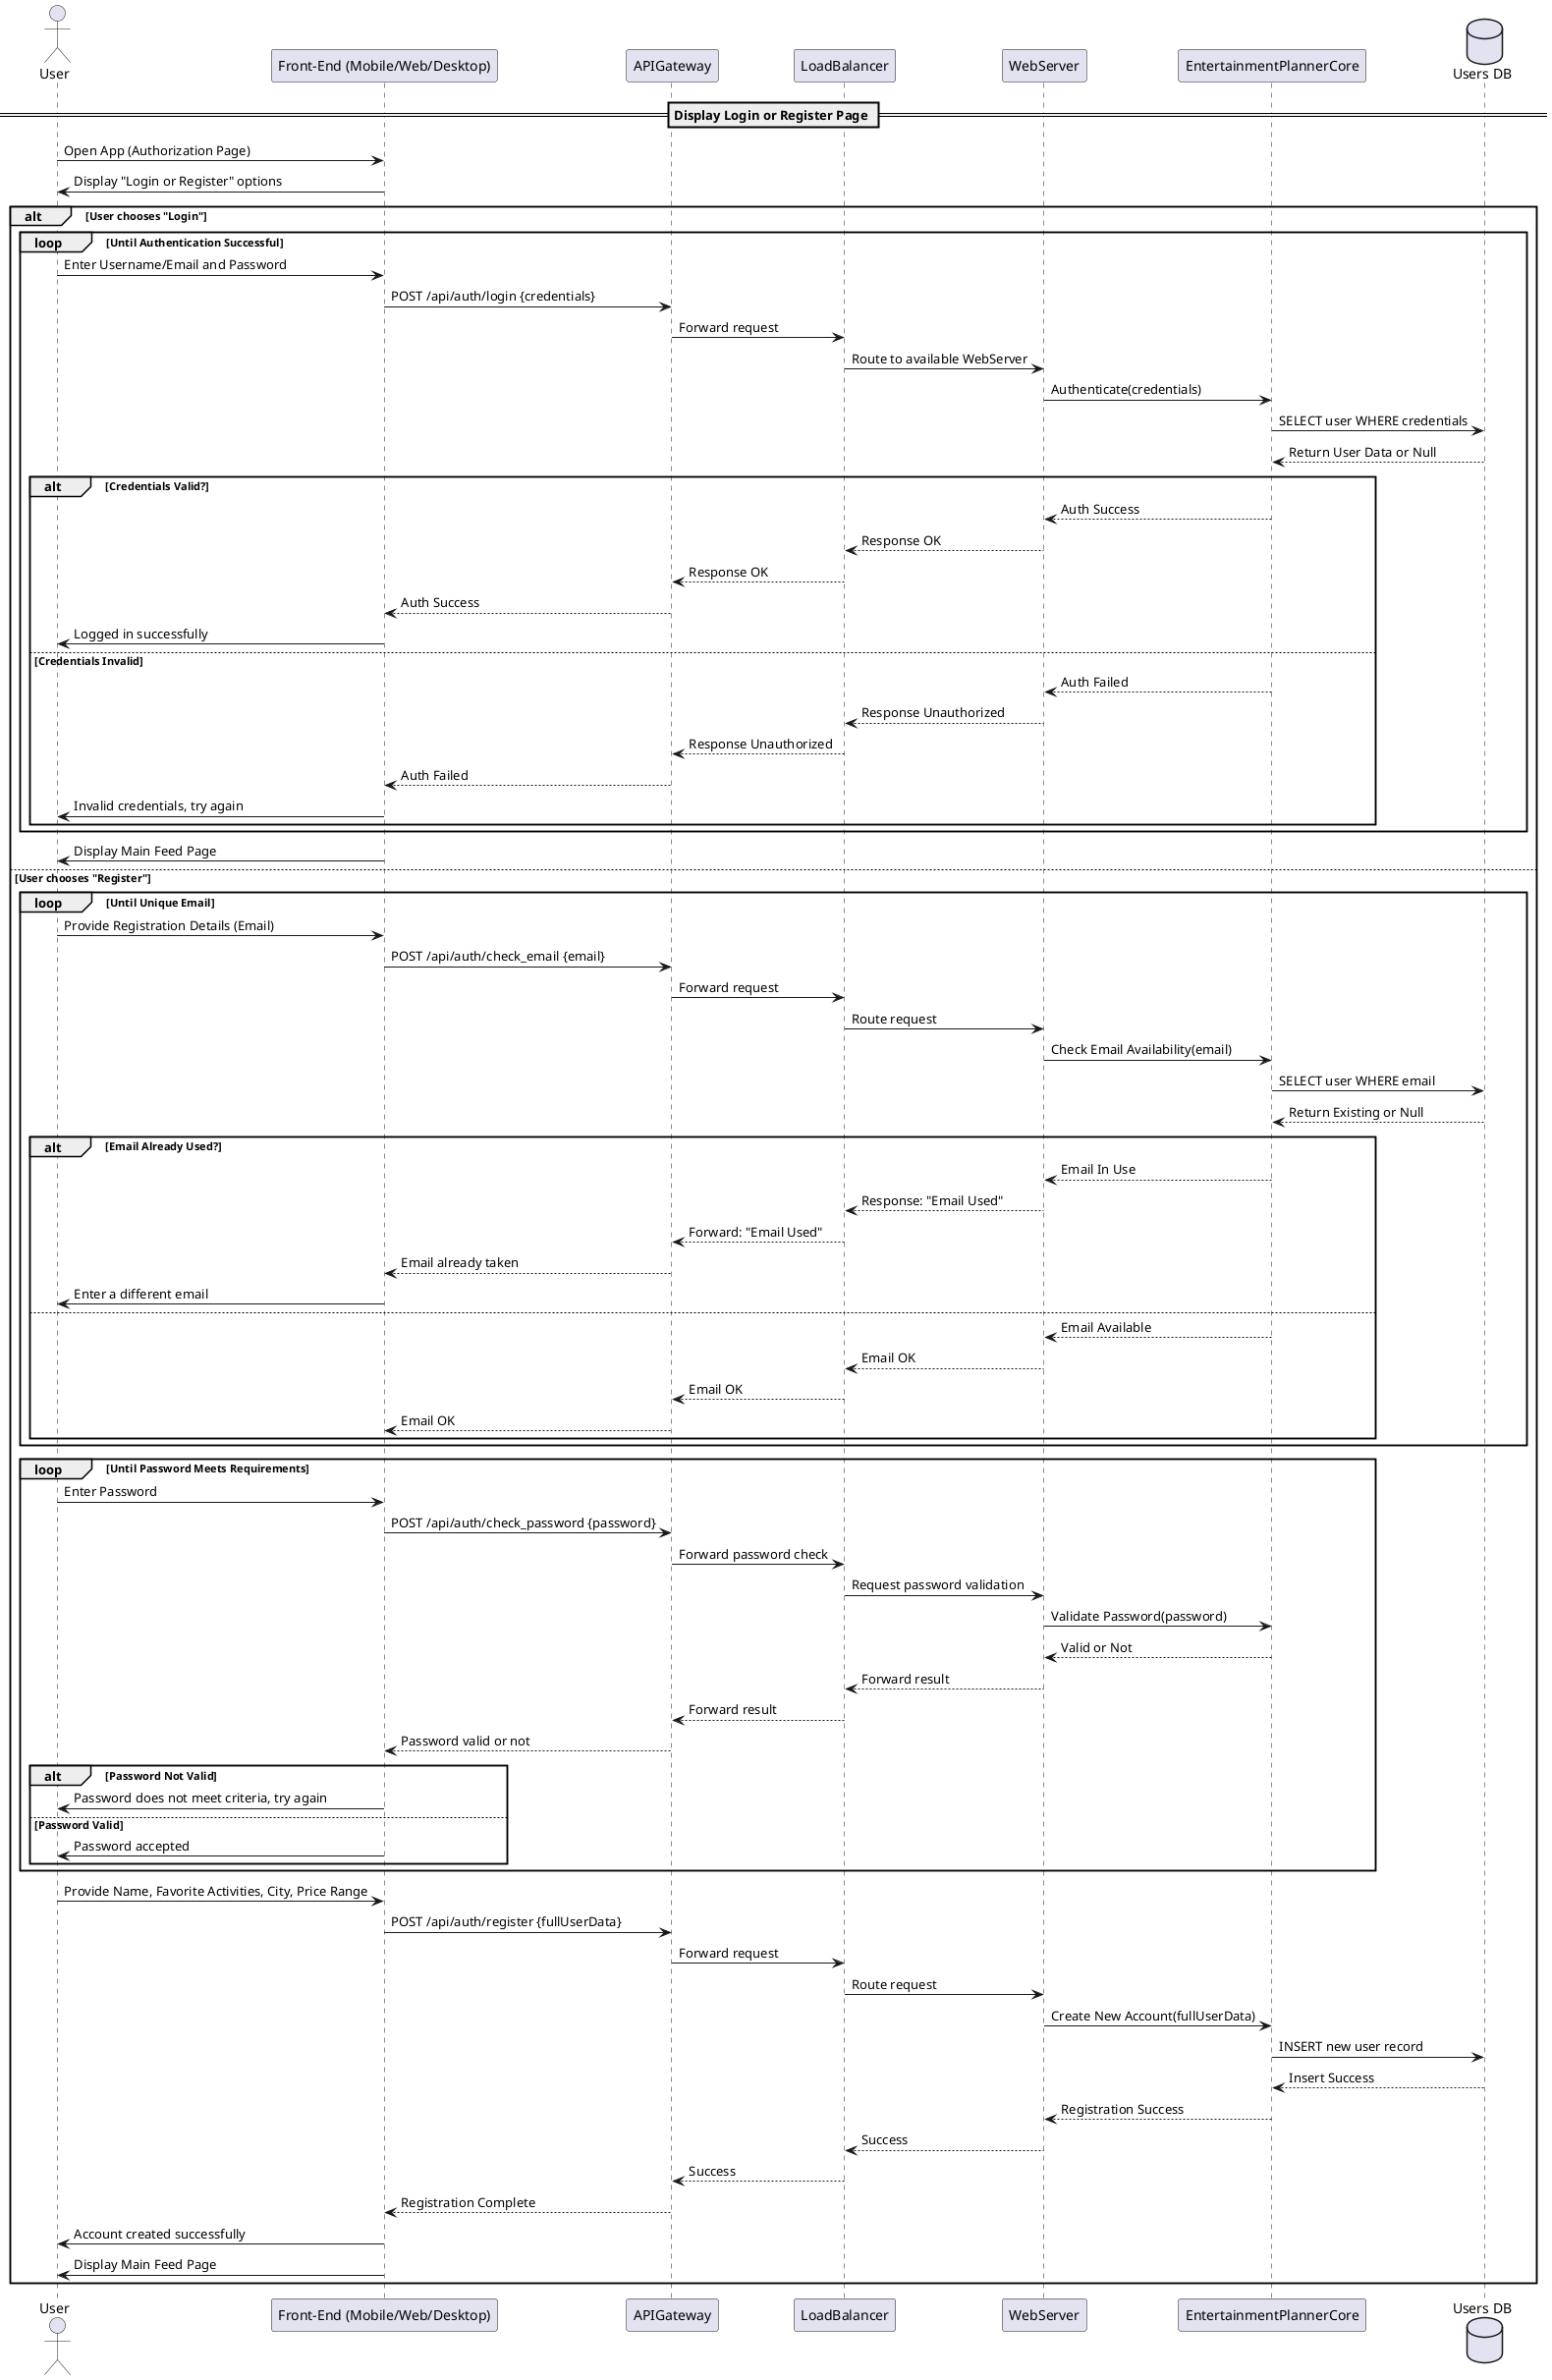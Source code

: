 @startuml
actor User
participant "Front-End (Mobile/Web/Desktop)" as FE
participant APIGateway
participant LoadBalancer
participant WebServer
participant "EntertainmentPlannerCore" as Core
database "Users DB" as UDB

== Display Login or Register Page ==
User -> FE: Open App (Authorization Page)
FE -> User: Display "Login or Register" options

alt User chooses "Login"
    loop Until Authentication Successful
        User -> FE: Enter Username/Email and Password
        FE -> APIGateway: POST /api/auth/login {credentials}
        APIGateway -> LoadBalancer: Forward request
        LoadBalancer -> WebServer: Route to available WebServer
        WebServer -> Core: Authenticate(credentials)
        Core -> UDB: SELECT user WHERE credentials
        UDB --> Core: Return User Data or Null

        alt Credentials Valid?
            Core --> WebServer: Auth Success
            WebServer --> LoadBalancer: Response OK
            LoadBalancer --> APIGateway: Response OK
            APIGateway --> FE: Auth Success

            FE -> User: Logged in successfully
        else Credentials Invalid
            Core --> WebServer: Auth Failed
            WebServer --> LoadBalancer: Response Unauthorized
            LoadBalancer --> APIGateway: Response Unauthorized
            APIGateway --> FE: Auth Failed
            FE -> User: Invalid credentials, try again
        end
    end

    FE -> User: Display Main Feed Page
else User chooses "Register"
    loop Until Unique Email
        User -> FE: Provide Registration Details (Email)
        FE -> APIGateway: POST /api/auth/check_email {email}
        APIGateway -> LoadBalancer: Forward request
        LoadBalancer -> WebServer: Route request
        WebServer -> Core: Check Email Availability(email)
        Core -> UDB: SELECT user WHERE email
        UDB --> Core: Return Existing or Null

        alt Email Already Used?
            Core --> WebServer: Email In Use
            WebServer --> LoadBalancer: Response: "Email Used"
            LoadBalancer --> APIGateway: Forward: "Email Used"
            APIGateway --> FE: Email already taken
            FE -> User: Enter a different email
        else
            Core --> WebServer: Email Available
            WebServer --> LoadBalancer: Email OK
            LoadBalancer --> APIGateway: Email OK
            APIGateway --> FE: Email OK
        end
    end

    loop Until Password Meets Requirements
        User -> FE: Enter Password
        FE -> APIGateway: POST /api/auth/check_password {password}
        APIGateway -> LoadBalancer: Forward password check
        LoadBalancer -> WebServer: Request password validation
        WebServer -> Core: Validate Password(password)
        Core --> WebServer: Valid or Not
        WebServer --> LoadBalancer: Forward result
        LoadBalancer --> APIGateway: Forward result
        APIGateway --> FE: Password valid or not

        alt Password Not Valid
            FE -> User: Password does not meet criteria, try again
        else Password Valid
            FE -> User: Password accepted
        end
    end

    User -> FE: Provide Name, Favorite Activities, City, Price Range
    FE -> APIGateway: POST /api/auth/register {fullUserData}
    APIGateway -> LoadBalancer: Forward request
    LoadBalancer -> WebServer: Route request
    WebServer -> Core: Create New Account(fullUserData)
    Core -> UDB: INSERT new user record
    UDB --> Core: Insert Success
    Core --> WebServer: Registration Success
    WebServer --> LoadBalancer: Success
    LoadBalancer --> APIGateway: Success
    APIGateway --> FE: Registration Complete
    FE -> User: Account created successfully

    FE -> User: Display Main Feed Page
end

@enduml
